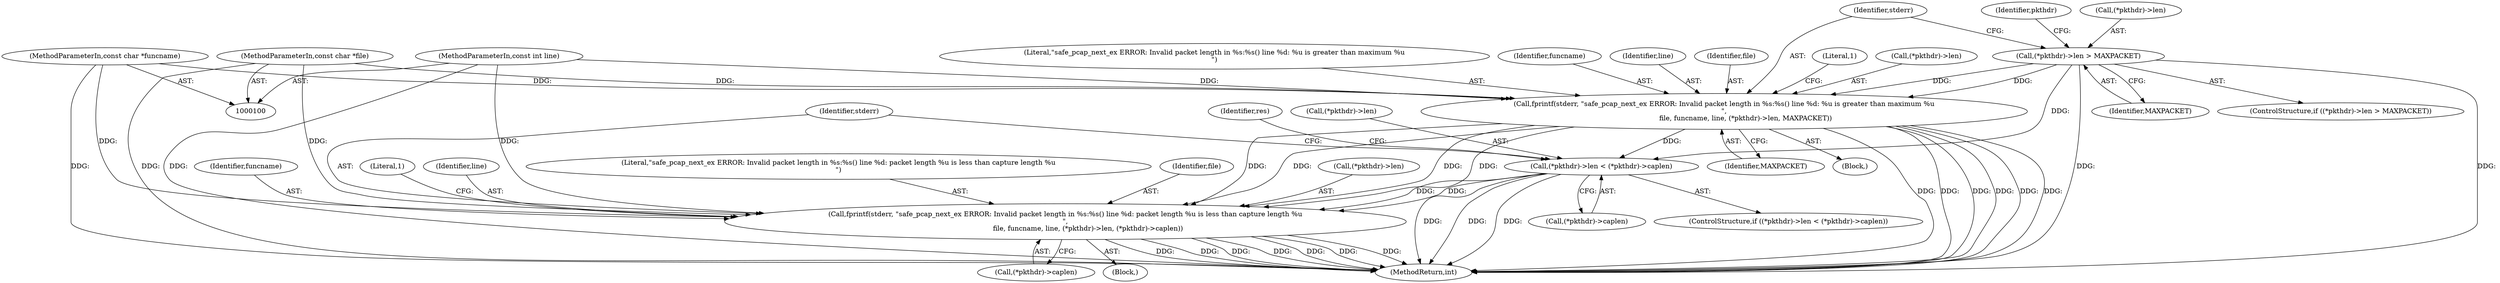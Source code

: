 digraph "1_tcpreplay_6b830a1640ca20528032c89a4fdd8291a4d2d8b2_0@API" {
"1000155" [label="(Call,fprintf(stderr, \"safe_pcap_next_ex ERROR: Invalid packet length in %s:%s() line %d: packet length %u is less than capture length %u\n\",\n                     file, funcname, line, (*pkthdr)->len, (*pkthdr)->caplen))"];
"1000130" [label="(Call,fprintf(stderr, \"safe_pcap_next_ex ERROR: Invalid packet length in %s:%s() line %d: %u is greater than maximum %u\n\",\n                    file, funcname, line, (*pkthdr)->len, MAXPACKET))"];
"1000106" [label="(MethodParameterIn,const char *file)"];
"1000104" [label="(MethodParameterIn,const char *funcname)"];
"1000105" [label="(MethodParameterIn,const int line)"];
"1000123" [label="(Call,(*pkthdr)->len > MAXPACKET)"];
"1000145" [label="(Call,(*pkthdr)->len < (*pkthdr)->caplen)"];
"1000131" [label="(Identifier,stderr)"];
"1000123" [label="(Call,(*pkthdr)->len > MAXPACKET)"];
"1000145" [label="(Call,(*pkthdr)->len < (*pkthdr)->caplen)"];
"1000173" [label="(Identifier,res)"];
"1000159" [label="(Identifier,funcname)"];
"1000104" [label="(MethodParameterIn,const char *funcname)"];
"1000143" [label="(Literal,1)"];
"1000155" [label="(Call,fprintf(stderr, \"safe_pcap_next_ex ERROR: Invalid packet length in %s:%s() line %d: packet length %u is less than capture length %u\n\",\n                     file, funcname, line, (*pkthdr)->len, (*pkthdr)->caplen))"];
"1000150" [label="(Call,(*pkthdr)->caplen)"];
"1000156" [label="(Identifier,stderr)"];
"1000174" [label="(MethodReturn,int)"];
"1000106" [label="(MethodParameterIn,const char *file)"];
"1000171" [label="(Literal,1)"];
"1000130" [label="(Call,fprintf(stderr, \"safe_pcap_next_ex ERROR: Invalid packet length in %s:%s() line %d: %u is greater than maximum %u\n\",\n                    file, funcname, line, (*pkthdr)->len, MAXPACKET))"];
"1000140" [label="(Identifier,MAXPACKET)"];
"1000136" [label="(Call,(*pkthdr)->len)"];
"1000132" [label="(Literal,\"safe_pcap_next_ex ERROR: Invalid packet length in %s:%s() line %d: %u is greater than maximum %u\n\")"];
"1000160" [label="(Identifier,line)"];
"1000165" [label="(Call,(*pkthdr)->caplen)"];
"1000134" [label="(Identifier,funcname)"];
"1000128" [label="(Identifier,MAXPACKET)"];
"1000135" [label="(Identifier,line)"];
"1000158" [label="(Identifier,file)"];
"1000154" [label="(Block,)"];
"1000157" [label="(Literal,\"safe_pcap_next_ex ERROR: Invalid packet length in %s:%s() line %d: packet length %u is less than capture length %u\n\")"];
"1000105" [label="(MethodParameterIn,const int line)"];
"1000122" [label="(ControlStructure,if ((*pkthdr)->len > MAXPACKET))"];
"1000133" [label="(Identifier,file)"];
"1000144" [label="(ControlStructure,if ((*pkthdr)->len < (*pkthdr)->caplen))"];
"1000146" [label="(Call,(*pkthdr)->len)"];
"1000161" [label="(Call,(*pkthdr)->len)"];
"1000148" [label="(Identifier,pkthdr)"];
"1000129" [label="(Block,)"];
"1000124" [label="(Call,(*pkthdr)->len)"];
"1000155" -> "1000154"  [label="AST: "];
"1000155" -> "1000165"  [label="CFG: "];
"1000156" -> "1000155"  [label="AST: "];
"1000157" -> "1000155"  [label="AST: "];
"1000158" -> "1000155"  [label="AST: "];
"1000159" -> "1000155"  [label="AST: "];
"1000160" -> "1000155"  [label="AST: "];
"1000161" -> "1000155"  [label="AST: "];
"1000165" -> "1000155"  [label="AST: "];
"1000171" -> "1000155"  [label="CFG: "];
"1000155" -> "1000174"  [label="DDG: "];
"1000155" -> "1000174"  [label="DDG: "];
"1000155" -> "1000174"  [label="DDG: "];
"1000155" -> "1000174"  [label="DDG: "];
"1000155" -> "1000174"  [label="DDG: "];
"1000155" -> "1000174"  [label="DDG: "];
"1000155" -> "1000174"  [label="DDG: "];
"1000130" -> "1000155"  [label="DDG: "];
"1000130" -> "1000155"  [label="DDG: "];
"1000130" -> "1000155"  [label="DDG: "];
"1000130" -> "1000155"  [label="DDG: "];
"1000106" -> "1000155"  [label="DDG: "];
"1000104" -> "1000155"  [label="DDG: "];
"1000105" -> "1000155"  [label="DDG: "];
"1000145" -> "1000155"  [label="DDG: "];
"1000145" -> "1000155"  [label="DDG: "];
"1000130" -> "1000129"  [label="AST: "];
"1000130" -> "1000140"  [label="CFG: "];
"1000131" -> "1000130"  [label="AST: "];
"1000132" -> "1000130"  [label="AST: "];
"1000133" -> "1000130"  [label="AST: "];
"1000134" -> "1000130"  [label="AST: "];
"1000135" -> "1000130"  [label="AST: "];
"1000136" -> "1000130"  [label="AST: "];
"1000140" -> "1000130"  [label="AST: "];
"1000143" -> "1000130"  [label="CFG: "];
"1000130" -> "1000174"  [label="DDG: "];
"1000130" -> "1000174"  [label="DDG: "];
"1000130" -> "1000174"  [label="DDG: "];
"1000130" -> "1000174"  [label="DDG: "];
"1000130" -> "1000174"  [label="DDG: "];
"1000130" -> "1000174"  [label="DDG: "];
"1000106" -> "1000130"  [label="DDG: "];
"1000104" -> "1000130"  [label="DDG: "];
"1000105" -> "1000130"  [label="DDG: "];
"1000123" -> "1000130"  [label="DDG: "];
"1000123" -> "1000130"  [label="DDG: "];
"1000130" -> "1000145"  [label="DDG: "];
"1000106" -> "1000100"  [label="AST: "];
"1000106" -> "1000174"  [label="DDG: "];
"1000104" -> "1000100"  [label="AST: "];
"1000104" -> "1000174"  [label="DDG: "];
"1000105" -> "1000100"  [label="AST: "];
"1000105" -> "1000174"  [label="DDG: "];
"1000123" -> "1000122"  [label="AST: "];
"1000123" -> "1000128"  [label="CFG: "];
"1000124" -> "1000123"  [label="AST: "];
"1000128" -> "1000123"  [label="AST: "];
"1000131" -> "1000123"  [label="CFG: "];
"1000148" -> "1000123"  [label="CFG: "];
"1000123" -> "1000174"  [label="DDG: "];
"1000123" -> "1000174"  [label="DDG: "];
"1000123" -> "1000145"  [label="DDG: "];
"1000145" -> "1000144"  [label="AST: "];
"1000145" -> "1000150"  [label="CFG: "];
"1000146" -> "1000145"  [label="AST: "];
"1000150" -> "1000145"  [label="AST: "];
"1000156" -> "1000145"  [label="CFG: "];
"1000173" -> "1000145"  [label="CFG: "];
"1000145" -> "1000174"  [label="DDG: "];
"1000145" -> "1000174"  [label="DDG: "];
"1000145" -> "1000174"  [label="DDG: "];
}

